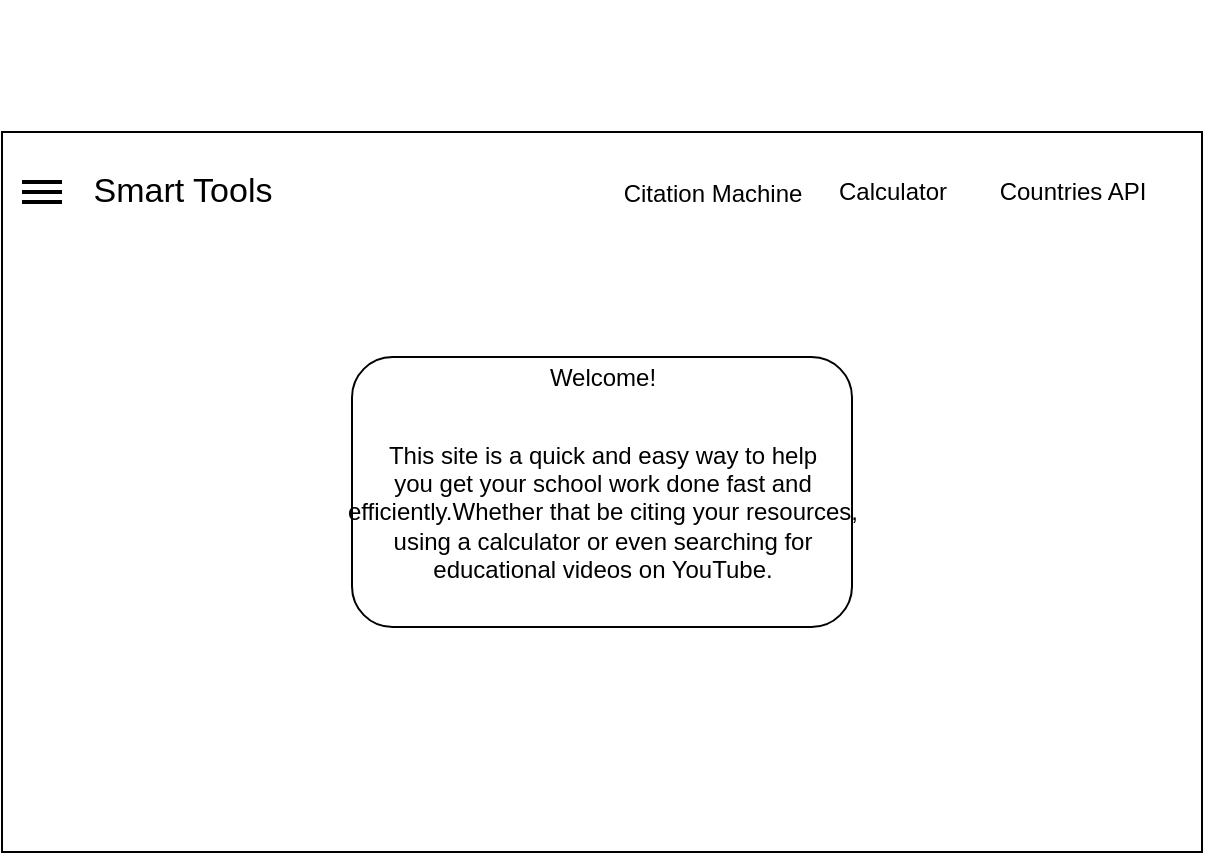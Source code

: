 <mxfile>
    <diagram id="e28btpf2olkC8tbc9sid" name="Page-1">
        <mxGraphModel dx="654" dy="1778" grid="1" gridSize="10" guides="1" tooltips="1" connect="1" arrows="1" fold="1" page="1" pageScale="1" pageWidth="827" pageHeight="1169" math="0" shadow="0">
            <root>
                <mxCell id="0"/>
                <mxCell id="1" parent="0"/>
                <mxCell id="4" value="" style="rounded=0;whiteSpace=wrap;html=1;" vertex="1" parent="1">
                    <mxGeometry x="30" y="40" width="600" height="360" as="geometry"/>
                </mxCell>
                <mxCell id="5" value="&lt;font style=&quot;font-size: 17px&quot;&gt;Smart Tools&lt;/font&gt;" style="text;html=1;align=center;verticalAlign=middle;resizable=0;points=[];autosize=1;strokeColor=none;fillColor=none;" vertex="1" parent="1">
                    <mxGeometry x="70" y="60" width="100" height="20" as="geometry"/>
                </mxCell>
                <mxCell id="7" value="" style="line;strokeWidth=2;html=1;fontSize=17;" vertex="1" parent="1">
                    <mxGeometry x="40" y="10" width="20" height="110" as="geometry"/>
                </mxCell>
                <mxCell id="8" value="" style="line;strokeWidth=2;html=1;fontSize=17;" vertex="1" parent="1">
                    <mxGeometry x="40" y="70" width="20" height="10" as="geometry"/>
                </mxCell>
                <mxCell id="9" value="" style="line;strokeWidth=2;html=1;fontSize=17;" vertex="1" parent="1">
                    <mxGeometry x="40" y="-25" width="20" height="190" as="geometry"/>
                </mxCell>
                <mxCell id="13" value="&lt;font style=&quot;font-size: 12px&quot;&gt;Citation Machine&lt;/font&gt;" style="text;html=1;align=center;verticalAlign=middle;resizable=0;points=[];autosize=1;strokeColor=none;fillColor=none;fontSize=17;" vertex="1" parent="1">
                    <mxGeometry x="330" y="55" width="110" height="30" as="geometry"/>
                </mxCell>
                <mxCell id="14" value="Calculator" style="text;html=1;align=center;verticalAlign=middle;resizable=0;points=[];autosize=1;strokeColor=none;fillColor=none;fontSize=12;" vertex="1" parent="1">
                    <mxGeometry x="440" y="60" width="70" height="20" as="geometry"/>
                </mxCell>
                <mxCell id="15" value="Countries API" style="text;html=1;align=center;verticalAlign=middle;resizable=0;points=[];autosize=1;strokeColor=none;fillColor=none;fontSize=12;" vertex="1" parent="1">
                    <mxGeometry x="520" y="60" width="90" height="20" as="geometry"/>
                </mxCell>
                <mxCell id="17" value="" style="rounded=1;whiteSpace=wrap;html=1;fontSize=12;" vertex="1" parent="1">
                    <mxGeometry x="205" y="152.5" width="250" height="135" as="geometry"/>
                </mxCell>
                <mxCell id="18" value="Welcome!" style="text;html=1;align=center;verticalAlign=middle;resizable=0;points=[];autosize=1;strokeColor=none;fillColor=none;fontSize=12;" vertex="1" parent="1">
                    <mxGeometry x="295" y="152.5" width="70" height="20" as="geometry"/>
                </mxCell>
                <mxCell id="19" value="This site is a quick and easy way to help &lt;br&gt;you get your school work done fast and &lt;br&gt;efficiently.Whether that be citing your resources, &lt;br&gt;using a calculator or even searching for &lt;br&gt;educational videos on YouTube." style="text;html=1;align=center;verticalAlign=middle;resizable=0;points=[];autosize=1;strokeColor=none;fillColor=none;fontSize=12;" vertex="1" parent="1">
                    <mxGeometry x="195" y="190" width="270" height="80" as="geometry"/>
                </mxCell>
            </root>
        </mxGraphModel>
    </diagram>
</mxfile>